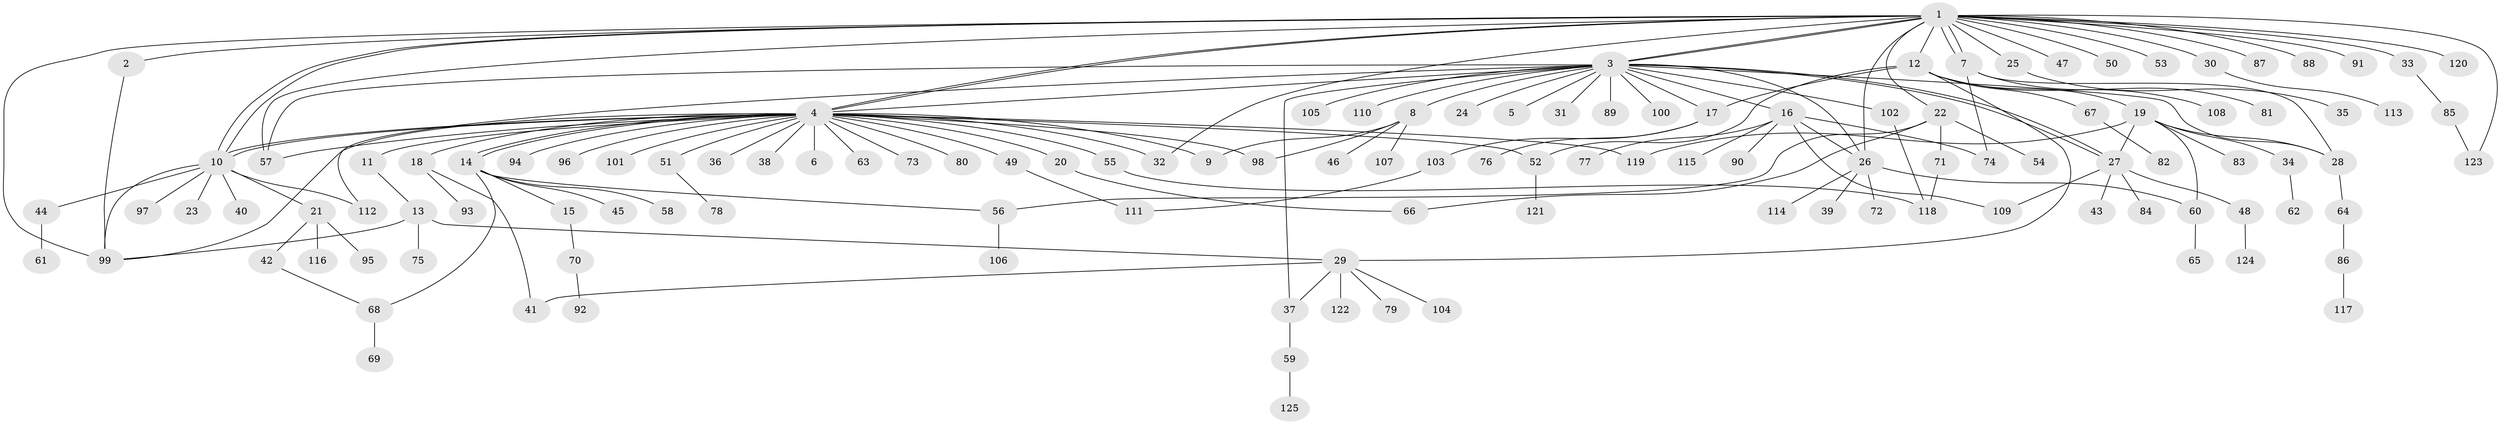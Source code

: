 // Generated by graph-tools (version 1.1) at 2025/01/03/09/25 03:01:51]
// undirected, 125 vertices, 164 edges
graph export_dot {
graph [start="1"]
  node [color=gray90,style=filled];
  1;
  2;
  3;
  4;
  5;
  6;
  7;
  8;
  9;
  10;
  11;
  12;
  13;
  14;
  15;
  16;
  17;
  18;
  19;
  20;
  21;
  22;
  23;
  24;
  25;
  26;
  27;
  28;
  29;
  30;
  31;
  32;
  33;
  34;
  35;
  36;
  37;
  38;
  39;
  40;
  41;
  42;
  43;
  44;
  45;
  46;
  47;
  48;
  49;
  50;
  51;
  52;
  53;
  54;
  55;
  56;
  57;
  58;
  59;
  60;
  61;
  62;
  63;
  64;
  65;
  66;
  67;
  68;
  69;
  70;
  71;
  72;
  73;
  74;
  75;
  76;
  77;
  78;
  79;
  80;
  81;
  82;
  83;
  84;
  85;
  86;
  87;
  88;
  89;
  90;
  91;
  92;
  93;
  94;
  95;
  96;
  97;
  98;
  99;
  100;
  101;
  102;
  103;
  104;
  105;
  106;
  107;
  108;
  109;
  110;
  111;
  112;
  113;
  114;
  115;
  116;
  117;
  118;
  119;
  120;
  121;
  122;
  123;
  124;
  125;
  1 -- 2;
  1 -- 3;
  1 -- 3;
  1 -- 4;
  1 -- 4;
  1 -- 7;
  1 -- 7;
  1 -- 10;
  1 -- 10;
  1 -- 12;
  1 -- 22;
  1 -- 25;
  1 -- 26;
  1 -- 30;
  1 -- 32;
  1 -- 33;
  1 -- 47;
  1 -- 50;
  1 -- 53;
  1 -- 57;
  1 -- 87;
  1 -- 88;
  1 -- 91;
  1 -- 99;
  1 -- 120;
  1 -- 123;
  2 -- 99;
  3 -- 4;
  3 -- 5;
  3 -- 8;
  3 -- 16;
  3 -- 17;
  3 -- 24;
  3 -- 26;
  3 -- 27;
  3 -- 27;
  3 -- 28;
  3 -- 31;
  3 -- 37;
  3 -- 57;
  3 -- 89;
  3 -- 100;
  3 -- 102;
  3 -- 105;
  3 -- 110;
  3 -- 112;
  4 -- 6;
  4 -- 9;
  4 -- 10;
  4 -- 10;
  4 -- 11;
  4 -- 14;
  4 -- 14;
  4 -- 18;
  4 -- 20;
  4 -- 32;
  4 -- 36;
  4 -- 38;
  4 -- 49;
  4 -- 51;
  4 -- 52;
  4 -- 55;
  4 -- 57;
  4 -- 63;
  4 -- 73;
  4 -- 80;
  4 -- 94;
  4 -- 96;
  4 -- 98;
  4 -- 99;
  4 -- 101;
  4 -- 119;
  7 -- 28;
  7 -- 74;
  7 -- 81;
  8 -- 9;
  8 -- 46;
  8 -- 98;
  8 -- 107;
  10 -- 21;
  10 -- 23;
  10 -- 40;
  10 -- 44;
  10 -- 97;
  10 -- 99;
  10 -- 112;
  11 -- 13;
  12 -- 17;
  12 -- 19;
  12 -- 29;
  12 -- 52;
  12 -- 67;
  12 -- 108;
  13 -- 29;
  13 -- 75;
  13 -- 99;
  14 -- 15;
  14 -- 45;
  14 -- 56;
  14 -- 58;
  14 -- 68;
  15 -- 70;
  16 -- 26;
  16 -- 74;
  16 -- 77;
  16 -- 90;
  16 -- 109;
  16 -- 115;
  17 -- 76;
  17 -- 103;
  18 -- 41;
  18 -- 93;
  19 -- 27;
  19 -- 28;
  19 -- 34;
  19 -- 60;
  19 -- 83;
  19 -- 119;
  20 -- 66;
  21 -- 42;
  21 -- 95;
  21 -- 116;
  22 -- 54;
  22 -- 56;
  22 -- 66;
  22 -- 71;
  25 -- 35;
  26 -- 39;
  26 -- 60;
  26 -- 72;
  26 -- 114;
  27 -- 43;
  27 -- 48;
  27 -- 84;
  27 -- 109;
  28 -- 64;
  29 -- 37;
  29 -- 41;
  29 -- 79;
  29 -- 104;
  29 -- 122;
  30 -- 113;
  33 -- 85;
  34 -- 62;
  37 -- 59;
  42 -- 68;
  44 -- 61;
  48 -- 124;
  49 -- 111;
  51 -- 78;
  52 -- 121;
  55 -- 118;
  56 -- 106;
  59 -- 125;
  60 -- 65;
  64 -- 86;
  67 -- 82;
  68 -- 69;
  70 -- 92;
  71 -- 118;
  85 -- 123;
  86 -- 117;
  102 -- 118;
  103 -- 111;
}
